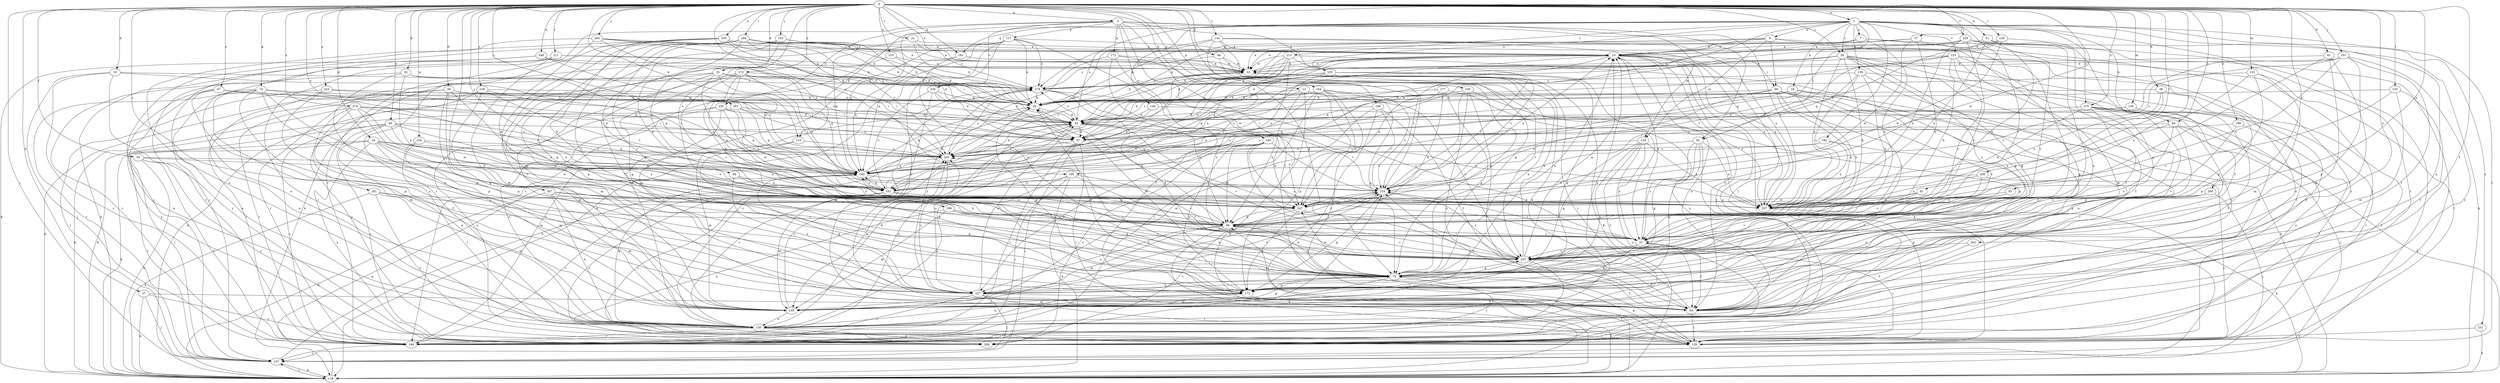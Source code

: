 strict digraph  {
0;
1;
3;
6;
7;
10;
13;
18;
20;
21;
30;
31;
32;
33;
34;
37;
38;
39;
41;
42;
47;
49;
51;
53;
54;
57;
64;
66;
74;
75;
81;
82;
84;
86;
91;
92;
96;
97;
99;
101;
103;
105;
107;
115;
117;
118;
120;
124;
128;
129;
133;
136;
139;
140;
148;
150;
153;
158;
159;
160;
161;
164;
168;
172;
173;
181;
183;
184;
190;
192;
194;
196;
199;
200;
201;
205;
209;
211;
213;
216;
223;
225;
227;
229;
233;
235;
237;
239;
247;
249;
250;
251;
255;
257;
260;
262;
263;
267;
268;
272;
274;
275;
277;
279;
0 -> 1  [label=a];
0 -> 3  [label=a];
0 -> 13  [label=b];
0 -> 21  [label=c];
0 -> 30  [label=c];
0 -> 32  [label=d];
0 -> 33  [label=d];
0 -> 34  [label=d];
0 -> 37  [label=d];
0 -> 38  [label=d];
0 -> 39  [label=d];
0 -> 41  [label=d];
0 -> 47  [label=e];
0 -> 49  [label=e];
0 -> 51  [label=e];
0 -> 53  [label=e];
0 -> 54  [label=f];
0 -> 57  [label=f];
0 -> 64  [label=f];
0 -> 66  [label=g];
0 -> 74  [label=g];
0 -> 81  [label=h];
0 -> 82  [label=h];
0 -> 84  [label=h];
0 -> 91  [label=i];
0 -> 99  [label=j];
0 -> 101  [label=j];
0 -> 103  [label=j];
0 -> 105  [label=j];
0 -> 107  [label=j];
0 -> 115  [label=k];
0 -> 120  [label=l];
0 -> 124  [label=l];
0 -> 128  [label=l];
0 -> 133  [label=m];
0 -> 136  [label=m];
0 -> 153  [label=o];
0 -> 158  [label=o];
0 -> 164  [label=p];
0 -> 168  [label=p];
0 -> 181  [label=q];
0 -> 184  [label=r];
0 -> 190  [label=r];
0 -> 196  [label=s];
0 -> 199  [label=s];
0 -> 200  [label=s];
0 -> 201  [label=s];
0 -> 205  [label=s];
0 -> 209  [label=t];
0 -> 211  [label=t];
0 -> 223  [label=u];
0 -> 239  [label=w];
0 -> 247  [label=w];
0 -> 249  [label=x];
0 -> 250  [label=x];
0 -> 260  [label=y];
0 -> 262  [label=y];
0 -> 263  [label=y];
0 -> 267  [label=y];
0 -> 272  [label=z];
0 -> 274  [label=z];
0 -> 275  [label=z];
1 -> 6  [label=a];
1 -> 7  [label=a];
1 -> 18  [label=b];
1 -> 30  [label=c];
1 -> 31  [label=c];
1 -> 84  [label=h];
1 -> 92  [label=i];
1 -> 107  [label=j];
1 -> 115  [label=k];
1 -> 129  [label=l];
1 -> 148  [label=n];
1 -> 150  [label=n];
1 -> 159  [label=o];
1 -> 181  [label=q];
1 -> 190  [label=r];
1 -> 192  [label=r];
1 -> 213  [label=t];
1 -> 225  [label=u];
1 -> 229  [label=v];
1 -> 233  [label=v];
1 -> 251  [label=x];
1 -> 275  [label=z];
1 -> 42  [label=z];
3 -> 64  [label=f];
3 -> 75  [label=g];
3 -> 92  [label=i];
3 -> 117  [label=k];
3 -> 139  [label=m];
3 -> 160  [label=o];
3 -> 172  [label=p];
3 -> 183  [label=q];
3 -> 194  [label=r];
3 -> 225  [label=u];
3 -> 235  [label=v];
3 -> 255  [label=x];
3 -> 257  [label=x];
6 -> 10  [label=a];
6 -> 20  [label=b];
6 -> 53  [label=e];
6 -> 96  [label=i];
6 -> 129  [label=l];
6 -> 139  [label=m];
6 -> 227  [label=u];
7 -> 10  [label=a];
7 -> 42  [label=d];
7 -> 53  [label=e];
7 -> 86  [label=h];
7 -> 129  [label=l];
7 -> 268  [label=y];
10 -> 53  [label=e];
10 -> 64  [label=f];
10 -> 96  [label=i];
10 -> 118  [label=k];
10 -> 150  [label=n];
10 -> 161  [label=o];
10 -> 205  [label=s];
10 -> 247  [label=w];
10 -> 257  [label=x];
10 -> 268  [label=y];
13 -> 20  [label=b];
13 -> 86  [label=h];
13 -> 97  [label=i];
13 -> 118  [label=k];
13 -> 173  [label=p];
13 -> 237  [label=v];
18 -> 20  [label=b];
18 -> 64  [label=f];
18 -> 86  [label=h];
18 -> 150  [label=n];
18 -> 161  [label=o];
18 -> 205  [label=s];
20 -> 42  [label=d];
20 -> 86  [label=h];
20 -> 173  [label=p];
21 -> 10  [label=a];
21 -> 20  [label=b];
21 -> 118  [label=k];
21 -> 279  [label=z];
30 -> 42  [label=d];
30 -> 53  [label=e];
30 -> 75  [label=g];
30 -> 86  [label=h];
30 -> 97  [label=i];
30 -> 129  [label=l];
30 -> 194  [label=r];
30 -> 237  [label=v];
30 -> 257  [label=x];
30 -> 268  [label=y];
31 -> 10  [label=a];
31 -> 64  [label=f];
31 -> 173  [label=p];
31 -> 216  [label=t];
31 -> 237  [label=v];
32 -> 97  [label=i];
32 -> 118  [label=k];
32 -> 161  [label=o];
32 -> 173  [label=p];
32 -> 194  [label=r];
32 -> 216  [label=t];
32 -> 279  [label=z];
33 -> 107  [label=j];
33 -> 183  [label=q];
33 -> 194  [label=r];
33 -> 268  [label=y];
33 -> 279  [label=z];
34 -> 107  [label=j];
34 -> 118  [label=k];
34 -> 140  [label=m];
34 -> 183  [label=q];
34 -> 205  [label=s];
34 -> 237  [label=v];
34 -> 247  [label=w];
34 -> 257  [label=x];
34 -> 268  [label=y];
37 -> 64  [label=f];
37 -> 107  [label=j];
37 -> 118  [label=k];
37 -> 268  [label=y];
38 -> 20  [label=b];
38 -> 173  [label=p];
38 -> 216  [label=t];
38 -> 257  [label=x];
39 -> 20  [label=b];
39 -> 42  [label=d];
39 -> 75  [label=g];
39 -> 86  [label=h];
39 -> 118  [label=k];
39 -> 173  [label=p];
39 -> 194  [label=r];
41 -> 31  [label=c];
41 -> 53  [label=e];
41 -> 64  [label=f];
41 -> 140  [label=m];
42 -> 97  [label=i];
42 -> 183  [label=q];
42 -> 216  [label=t];
42 -> 227  [label=u];
42 -> 237  [label=v];
42 -> 247  [label=w];
42 -> 257  [label=x];
42 -> 279  [label=z];
47 -> 20  [label=b];
47 -> 42  [label=d];
47 -> 97  [label=i];
47 -> 150  [label=n];
47 -> 173  [label=p];
47 -> 268  [label=y];
49 -> 97  [label=i];
49 -> 107  [label=j];
49 -> 150  [label=n];
49 -> 161  [label=o];
49 -> 183  [label=q];
49 -> 194  [label=r];
49 -> 247  [label=w];
49 -> 268  [label=y];
51 -> 10  [label=a];
51 -> 75  [label=g];
51 -> 86  [label=h];
51 -> 183  [label=q];
51 -> 237  [label=v];
51 -> 257  [label=x];
53 -> 10  [label=a];
53 -> 20  [label=b];
53 -> 118  [label=k];
53 -> 150  [label=n];
53 -> 194  [label=r];
53 -> 205  [label=s];
53 -> 279  [label=z];
54 -> 118  [label=k];
54 -> 161  [label=o];
54 -> 183  [label=q];
54 -> 194  [label=r];
54 -> 268  [label=y];
57 -> 10  [label=a];
57 -> 20  [label=b];
57 -> 86  [label=h];
57 -> 237  [label=v];
57 -> 247  [label=w];
64 -> 86  [label=h];
64 -> 129  [label=l];
64 -> 216  [label=t];
64 -> 237  [label=v];
66 -> 53  [label=e];
66 -> 75  [label=g];
66 -> 237  [label=v];
66 -> 279  [label=z];
74 -> 20  [label=b];
74 -> 31  [label=c];
74 -> 75  [label=g];
74 -> 140  [label=m];
74 -> 150  [label=n];
74 -> 161  [label=o];
74 -> 194  [label=r];
74 -> 227  [label=u];
75 -> 10  [label=a];
75 -> 20  [label=b];
75 -> 53  [label=e];
75 -> 64  [label=f];
75 -> 86  [label=h];
75 -> 150  [label=n];
75 -> 173  [label=p];
75 -> 194  [label=r];
75 -> 205  [label=s];
75 -> 227  [label=u];
75 -> 247  [label=w];
81 -> 31  [label=c];
81 -> 237  [label=v];
81 -> 257  [label=x];
82 -> 194  [label=r];
82 -> 205  [label=s];
82 -> 227  [label=u];
82 -> 257  [label=x];
82 -> 279  [label=z];
84 -> 97  [label=i];
84 -> 107  [label=j];
84 -> 118  [label=k];
84 -> 173  [label=p];
84 -> 237  [label=v];
84 -> 257  [label=x];
86 -> 31  [label=c];
86 -> 118  [label=k];
86 -> 140  [label=m];
86 -> 183  [label=q];
86 -> 216  [label=t];
86 -> 227  [label=u];
86 -> 237  [label=v];
91 -> 237  [label=v];
91 -> 247  [label=w];
91 -> 257  [label=x];
92 -> 31  [label=c];
92 -> 75  [label=g];
92 -> 173  [label=p];
92 -> 194  [label=r];
92 -> 205  [label=s];
92 -> 257  [label=x];
96 -> 20  [label=b];
96 -> 31  [label=c];
96 -> 86  [label=h];
96 -> 118  [label=k];
96 -> 183  [label=q];
96 -> 194  [label=r];
96 -> 237  [label=v];
96 -> 247  [label=w];
97 -> 10  [label=a];
97 -> 107  [label=j];
97 -> 129  [label=l];
97 -> 194  [label=r];
97 -> 205  [label=s];
99 -> 161  [label=o];
99 -> 227  [label=u];
99 -> 257  [label=x];
101 -> 53  [label=e];
101 -> 64  [label=f];
101 -> 97  [label=i];
101 -> 173  [label=p];
101 -> 205  [label=s];
101 -> 257  [label=x];
101 -> 268  [label=y];
103 -> 10  [label=a];
103 -> 20  [label=b];
103 -> 75  [label=g];
103 -> 86  [label=h];
103 -> 183  [label=q];
103 -> 237  [label=v];
105 -> 20  [label=b];
105 -> 129  [label=l];
105 -> 150  [label=n];
105 -> 216  [label=t];
105 -> 257  [label=x];
107 -> 20  [label=b];
107 -> 118  [label=k];
115 -> 140  [label=m];
115 -> 173  [label=p];
115 -> 205  [label=s];
117 -> 10  [label=a];
117 -> 20  [label=b];
117 -> 64  [label=f];
117 -> 118  [label=k];
117 -> 150  [label=n];
117 -> 183  [label=q];
117 -> 194  [label=r];
117 -> 247  [label=w];
117 -> 279  [label=z];
118 -> 107  [label=j];
118 -> 183  [label=q];
120 -> 20  [label=b];
120 -> 31  [label=c];
120 -> 64  [label=f];
120 -> 140  [label=m];
124 -> 10  [label=a];
124 -> 75  [label=g];
124 -> 129  [label=l];
124 -> 205  [label=s];
124 -> 216  [label=t];
124 -> 257  [label=x];
124 -> 279  [label=z];
128 -> 10  [label=a];
128 -> 64  [label=f];
128 -> 97  [label=i];
128 -> 183  [label=q];
128 -> 247  [label=w];
129 -> 10  [label=a];
129 -> 31  [label=c];
129 -> 75  [label=g];
133 -> 75  [label=g];
133 -> 129  [label=l];
133 -> 140  [label=m];
133 -> 257  [label=x];
133 -> 279  [label=z];
136 -> 42  [label=d];
136 -> 64  [label=f];
136 -> 97  [label=i];
136 -> 268  [label=y];
139 -> 31  [label=c];
139 -> 64  [label=f];
139 -> 75  [label=g];
139 -> 205  [label=s];
139 -> 227  [label=u];
139 -> 257  [label=x];
139 -> 268  [label=y];
140 -> 10  [label=a];
140 -> 75  [label=g];
140 -> 150  [label=n];
140 -> 205  [label=s];
140 -> 237  [label=v];
148 -> 42  [label=d];
148 -> 75  [label=g];
148 -> 205  [label=s];
150 -> 42  [label=d];
150 -> 129  [label=l];
150 -> 183  [label=q];
150 -> 194  [label=r];
150 -> 205  [label=s];
150 -> 268  [label=y];
150 -> 279  [label=z];
153 -> 20  [label=b];
153 -> 53  [label=e];
153 -> 173  [label=p];
158 -> 20  [label=b];
158 -> 140  [label=m];
158 -> 183  [label=q];
158 -> 194  [label=r];
158 -> 216  [label=t];
158 -> 268  [label=y];
159 -> 64  [label=f];
159 -> 75  [label=g];
159 -> 86  [label=h];
159 -> 216  [label=t];
159 -> 257  [label=x];
159 -> 279  [label=z];
160 -> 31  [label=c];
160 -> 86  [label=h];
160 -> 173  [label=p];
160 -> 205  [label=s];
160 -> 216  [label=t];
160 -> 227  [label=u];
160 -> 237  [label=v];
160 -> 268  [label=y];
161 -> 53  [label=e];
161 -> 75  [label=g];
161 -> 129  [label=l];
161 -> 140  [label=m];
161 -> 183  [label=q];
161 -> 194  [label=r];
161 -> 257  [label=x];
161 -> 268  [label=y];
164 -> 20  [label=b];
164 -> 42  [label=d];
164 -> 75  [label=g];
164 -> 129  [label=l];
164 -> 161  [label=o];
164 -> 194  [label=r];
164 -> 216  [label=t];
164 -> 247  [label=w];
168 -> 42  [label=d];
168 -> 64  [label=f];
168 -> 118  [label=k];
168 -> 140  [label=m];
168 -> 216  [label=t];
172 -> 53  [label=e];
172 -> 64  [label=f];
172 -> 205  [label=s];
172 -> 216  [label=t];
172 -> 237  [label=v];
173 -> 20  [label=b];
173 -> 118  [label=k];
173 -> 129  [label=l];
173 -> 140  [label=m];
173 -> 150  [label=n];
181 -> 53  [label=e];
181 -> 183  [label=q];
181 -> 237  [label=v];
183 -> 10  [label=a];
183 -> 20  [label=b];
183 -> 161  [label=o];
183 -> 216  [label=t];
184 -> 10  [label=a];
184 -> 20  [label=b];
184 -> 42  [label=d];
184 -> 64  [label=f];
184 -> 97  [label=i];
184 -> 107  [label=j];
184 -> 161  [label=o];
184 -> 227  [label=u];
184 -> 237  [label=v];
184 -> 247  [label=w];
184 -> 279  [label=z];
190 -> 31  [label=c];
190 -> 118  [label=k];
190 -> 150  [label=n];
190 -> 161  [label=o];
190 -> 194  [label=r];
190 -> 237  [label=v];
192 -> 64  [label=f];
192 -> 161  [label=o];
192 -> 205  [label=s];
192 -> 257  [label=x];
194 -> 42  [label=d];
194 -> 107  [label=j];
194 -> 216  [label=t];
194 -> 279  [label=z];
196 -> 75  [label=g];
196 -> 86  [label=h];
196 -> 140  [label=m];
196 -> 237  [label=v];
196 -> 268  [label=y];
199 -> 97  [label=i];
199 -> 129  [label=l];
199 -> 237  [label=v];
200 -> 107  [label=j];
200 -> 173  [label=p];
200 -> 227  [label=u];
200 -> 247  [label=w];
201 -> 31  [label=c];
201 -> 118  [label=k];
201 -> 140  [label=m];
201 -> 247  [label=w];
201 -> 268  [label=y];
205 -> 42  [label=d];
205 -> 140  [label=m];
205 -> 183  [label=q];
205 -> 279  [label=z];
209 -> 31  [label=c];
209 -> 107  [label=j];
209 -> 161  [label=o];
209 -> 257  [label=x];
211 -> 20  [label=b];
211 -> 53  [label=e];
211 -> 118  [label=k];
211 -> 129  [label=l];
211 -> 140  [label=m];
211 -> 194  [label=r];
213 -> 42  [label=d];
213 -> 53  [label=e];
213 -> 75  [label=g];
213 -> 97  [label=i];
213 -> 161  [label=o];
213 -> 183  [label=q];
213 -> 216  [label=t];
216 -> 10  [label=a];
216 -> 173  [label=p];
216 -> 227  [label=u];
216 -> 247  [label=w];
223 -> 20  [label=b];
223 -> 97  [label=i];
223 -> 107  [label=j];
223 -> 150  [label=n];
223 -> 173  [label=p];
223 -> 205  [label=s];
225 -> 161  [label=o];
225 -> 173  [label=p];
225 -> 183  [label=q];
225 -> 216  [label=t];
225 -> 268  [label=y];
225 -> 279  [label=z];
227 -> 42  [label=d];
227 -> 64  [label=f];
227 -> 107  [label=j];
227 -> 129  [label=l];
227 -> 183  [label=q];
227 -> 194  [label=r];
227 -> 205  [label=s];
227 -> 216  [label=t];
227 -> 279  [label=z];
229 -> 10  [label=a];
229 -> 31  [label=c];
229 -> 42  [label=d];
229 -> 118  [label=k];
229 -> 194  [label=r];
229 -> 237  [label=v];
229 -> 257  [label=x];
233 -> 31  [label=c];
233 -> 53  [label=e];
233 -> 64  [label=f];
233 -> 86  [label=h];
233 -> 140  [label=m];
233 -> 150  [label=n];
233 -> 183  [label=q];
233 -> 216  [label=t];
233 -> 268  [label=y];
235 -> 20  [label=b];
235 -> 64  [label=f];
235 -> 97  [label=i];
235 -> 161  [label=o];
235 -> 247  [label=w];
237 -> 10  [label=a];
237 -> 53  [label=e];
237 -> 64  [label=f];
237 -> 75  [label=g];
237 -> 194  [label=r];
237 -> 216  [label=t];
239 -> 129  [label=l];
239 -> 140  [label=m];
239 -> 205  [label=s];
239 -> 257  [label=x];
247 -> 86  [label=h];
247 -> 173  [label=p];
247 -> 216  [label=t];
247 -> 237  [label=v];
247 -> 268  [label=y];
249 -> 42  [label=d];
249 -> 53  [label=e];
249 -> 118  [label=k];
249 -> 150  [label=n];
249 -> 183  [label=q];
250 -> 10  [label=a];
250 -> 20  [label=b];
250 -> 53  [label=e];
250 -> 86  [label=h];
250 -> 107  [label=j];
250 -> 129  [label=l];
250 -> 205  [label=s];
250 -> 227  [label=u];
251 -> 118  [label=k];
251 -> 268  [label=y];
255 -> 42  [label=d];
255 -> 150  [label=n];
255 -> 183  [label=q];
255 -> 227  [label=u];
255 -> 247  [label=w];
255 -> 268  [label=y];
257 -> 10  [label=a];
257 -> 118  [label=k];
260 -> 10  [label=a];
260 -> 42  [label=d];
260 -> 53  [label=e];
260 -> 86  [label=h];
260 -> 150  [label=n];
260 -> 205  [label=s];
262 -> 64  [label=f];
262 -> 237  [label=v];
263 -> 42  [label=d];
263 -> 118  [label=k];
263 -> 161  [label=o];
263 -> 183  [label=q];
263 -> 205  [label=s];
267 -> 75  [label=g];
267 -> 86  [label=h];
267 -> 118  [label=k];
267 -> 140  [label=m];
267 -> 150  [label=n];
267 -> 257  [label=x];
272 -> 31  [label=c];
272 -> 75  [label=g];
272 -> 86  [label=h];
272 -> 97  [label=i];
272 -> 140  [label=m];
272 -> 161  [label=o];
272 -> 183  [label=q];
272 -> 257  [label=x];
272 -> 279  [label=z];
274 -> 42  [label=d];
274 -> 64  [label=f];
274 -> 86  [label=h];
274 -> 97  [label=i];
274 -> 118  [label=k];
274 -> 205  [label=s];
274 -> 227  [label=u];
274 -> 247  [label=w];
275 -> 42  [label=d];
275 -> 129  [label=l];
275 -> 173  [label=p];
275 -> 227  [label=u];
275 -> 237  [label=v];
275 -> 257  [label=x];
275 -> 268  [label=y];
277 -> 20  [label=b];
277 -> 31  [label=c];
277 -> 75  [label=g];
277 -> 86  [label=h];
277 -> 161  [label=o];
279 -> 20  [label=b];
279 -> 31  [label=c];
279 -> 75  [label=g];
279 -> 86  [label=h];
}
